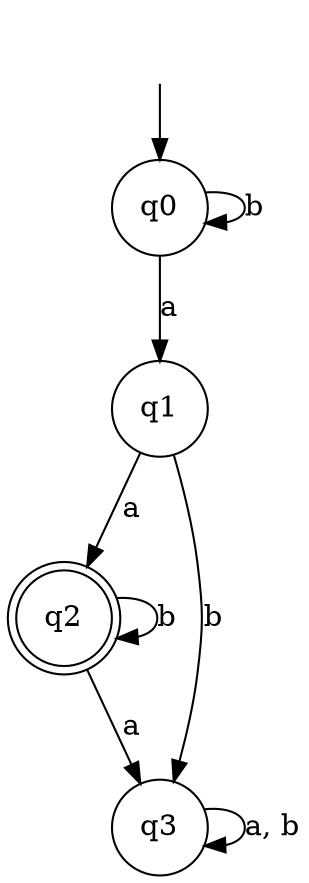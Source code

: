 digraph Automaton {

q1 [shape = circle];

q2 [shape = doublecircle];

q3 [shape = circle];

_nil [style = invis];

q0 [shape = circle];

_nil -> q0;

q3 -> q3 [label = "a, b"];

q1 -> q2 [label = "a"];

q1 -> q3 [label = "b"];

q0 -> q0 [label = "b"];

q2 -> q3 [label = "a"];

q0 -> q1 [label = "a"];

q2 -> q2 [label = "b"];

}
